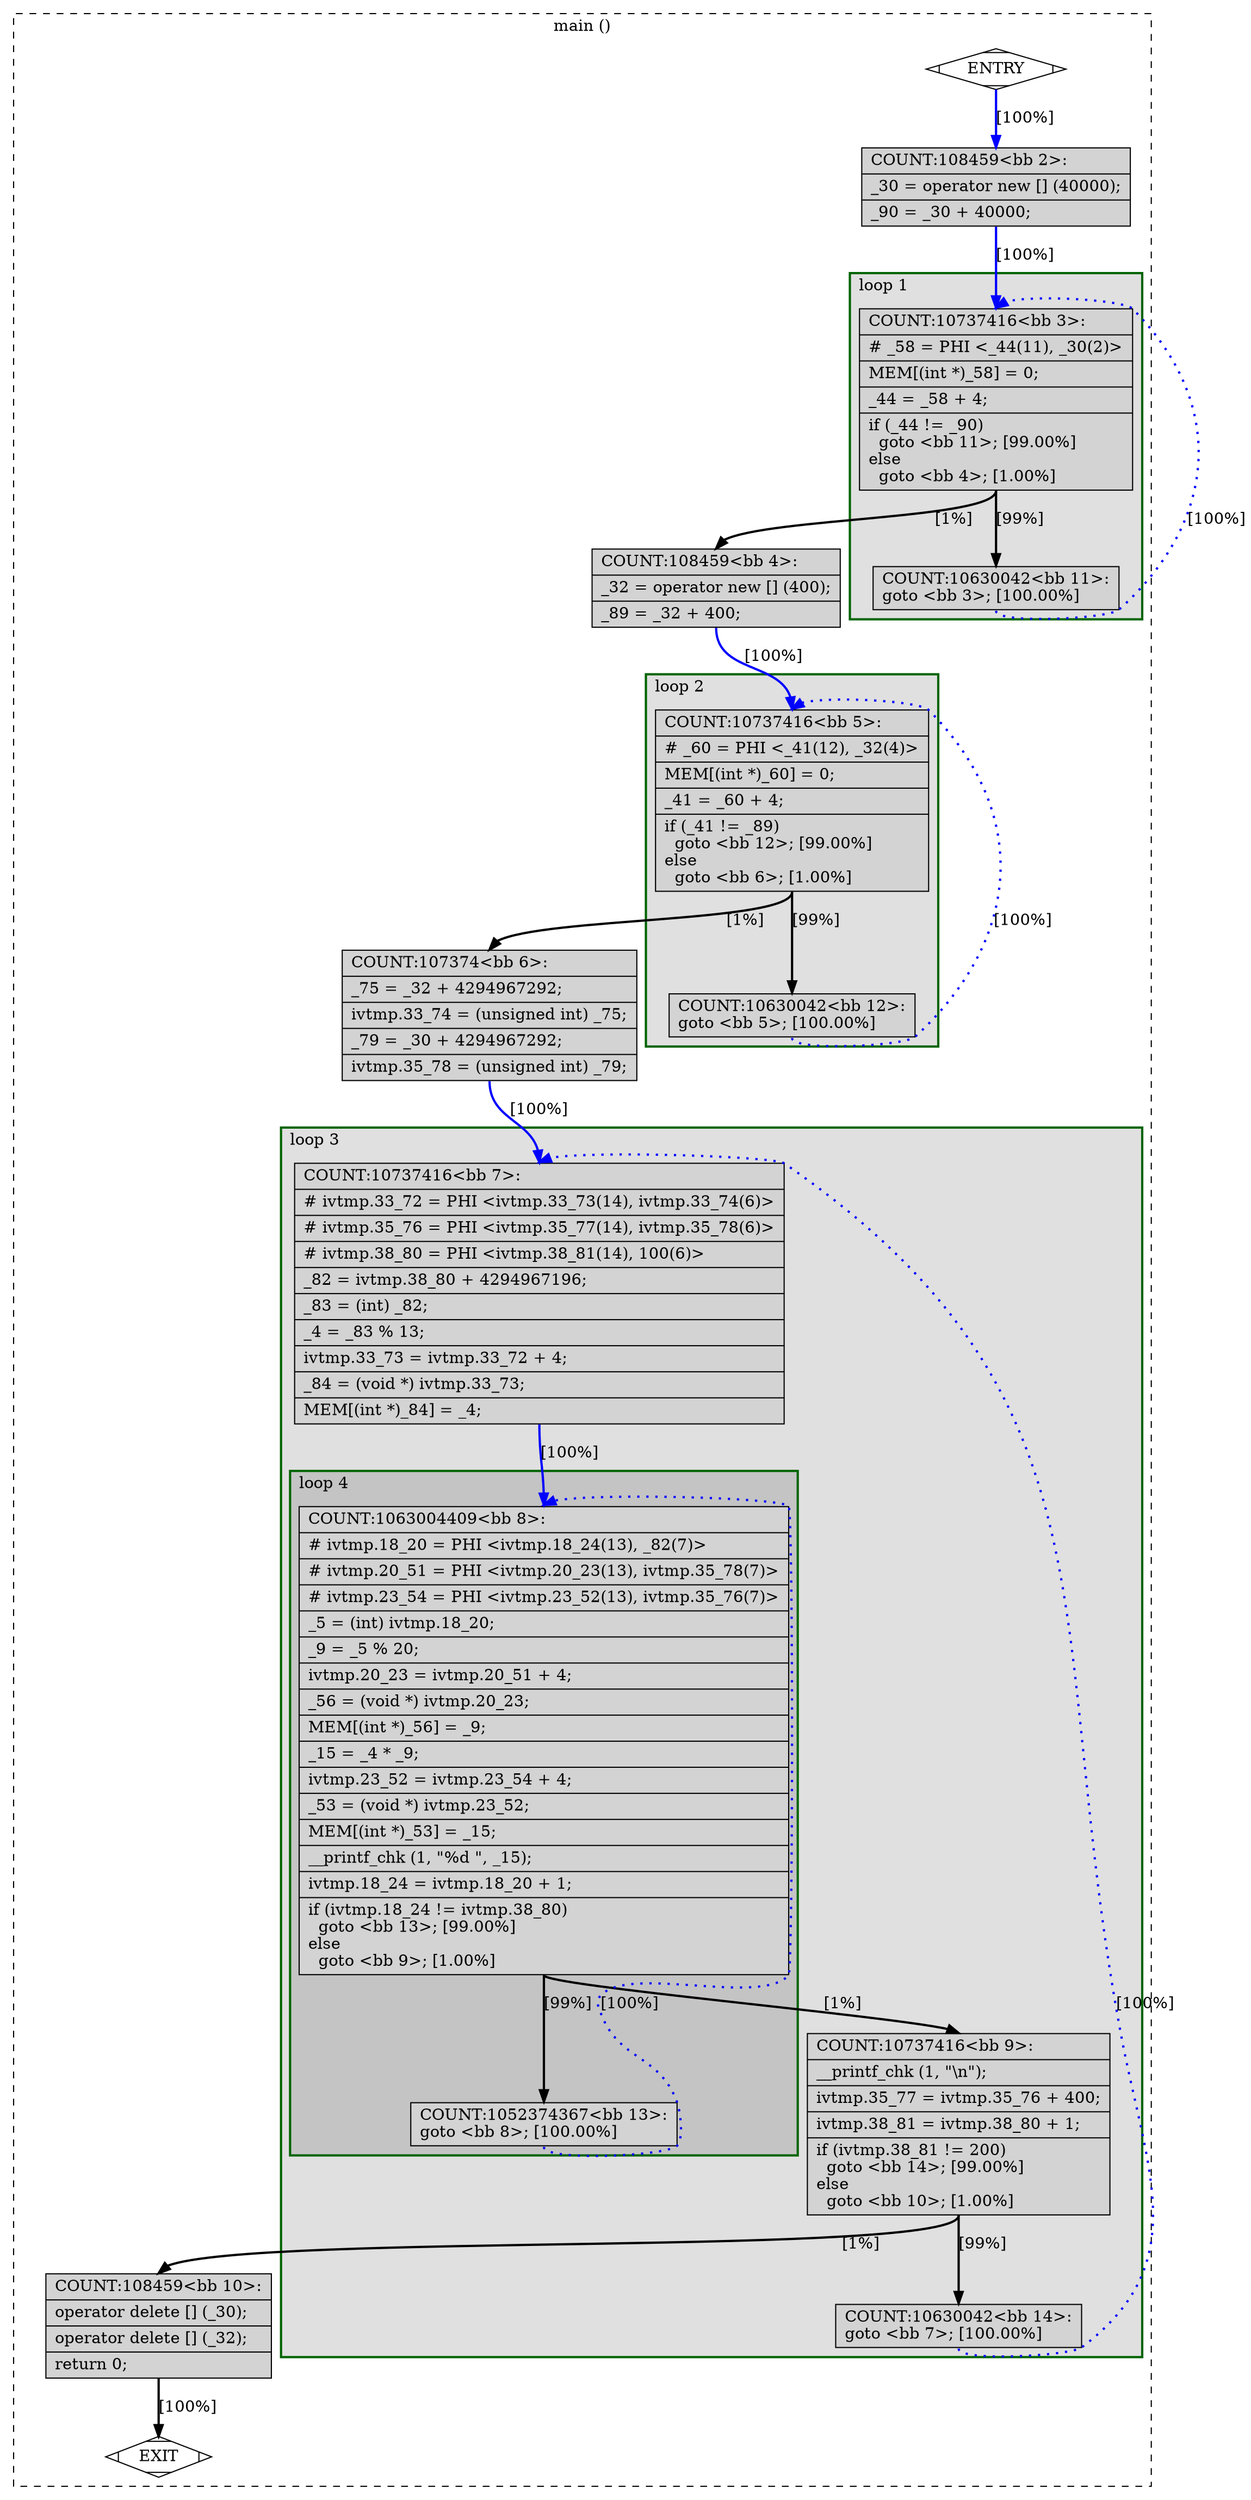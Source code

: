 digraph "a-matmul-v2.cpp.207t.local-pure-const2" {
overlap=false;
subgraph "cluster_main" {
	style="dashed";
	color="black";
	label="main ()";
	subgraph cluster_30_3 {
	style="filled";
	color="darkgreen";
	fillcolor="grey88";
	label="loop 3";
	labeljust=l;
	penwidth=2;
	subgraph cluster_30_4 {
	style="filled";
	color="darkgreen";
	fillcolor="grey77";
	label="loop 4";
	labeljust=l;
	penwidth=2;
	fn_30_basic_block_8 [shape=record,style=filled,fillcolor=lightgrey,label="{COUNT:1063004409\<bb\ 8\>:\l\
|#\ ivtmp.18_20\ =\ PHI\ \<ivtmp.18_24(13),\ _82(7)\>\l\
|#\ ivtmp.20_51\ =\ PHI\ \<ivtmp.20_23(13),\ ivtmp.35_78(7)\>\l\
|#\ ivtmp.23_54\ =\ PHI\ \<ivtmp.23_52(13),\ ivtmp.35_76(7)\>\l\
|_5\ =\ (int)\ ivtmp.18_20;\l\
|_9\ =\ _5\ %\ 20;\l\
|ivtmp.20_23\ =\ ivtmp.20_51\ +\ 4;\l\
|_56\ =\ (void\ *)\ ivtmp.20_23;\l\
|MEM[(int\ *)_56]\ =\ _9;\l\
|_15\ =\ _4\ *\ _9;\l\
|ivtmp.23_52\ =\ ivtmp.23_54\ +\ 4;\l\
|_53\ =\ (void\ *)\ ivtmp.23_52;\l\
|MEM[(int\ *)_53]\ =\ _15;\l\
|__printf_chk\ (1,\ \"%d\ \",\ _15);\l\
|ivtmp.18_24\ =\ ivtmp.18_20\ +\ 1;\l\
|if\ (ivtmp.18_24\ !=\ ivtmp.38_80)\l\
\ \ goto\ \<bb\ 13\>;\ [99.00%]\l\
else\l\
\ \ goto\ \<bb\ 9\>;\ [1.00%]\l\
}"];

	fn_30_basic_block_13 [shape=record,style=filled,fillcolor=lightgrey,label="{COUNT:1052374367\<bb\ 13\>:\l\
goto\ \<bb\ 8\>;\ [100.00%]\l\
}"];

	}
	fn_30_basic_block_7 [shape=record,style=filled,fillcolor=lightgrey,label="{COUNT:10737416\<bb\ 7\>:\l\
|#\ ivtmp.33_72\ =\ PHI\ \<ivtmp.33_73(14),\ ivtmp.33_74(6)\>\l\
|#\ ivtmp.35_76\ =\ PHI\ \<ivtmp.35_77(14),\ ivtmp.35_78(6)\>\l\
|#\ ivtmp.38_80\ =\ PHI\ \<ivtmp.38_81(14),\ 100(6)\>\l\
|_82\ =\ ivtmp.38_80\ +\ 4294967196;\l\
|_83\ =\ (int)\ _82;\l\
|_4\ =\ _83\ %\ 13;\l\
|ivtmp.33_73\ =\ ivtmp.33_72\ +\ 4;\l\
|_84\ =\ (void\ *)\ ivtmp.33_73;\l\
|MEM[(int\ *)_84]\ =\ _4;\l\
}"];

	fn_30_basic_block_9 [shape=record,style=filled,fillcolor=lightgrey,label="{COUNT:10737416\<bb\ 9\>:\l\
|__printf_chk\ (1,\ \"\\n\");\l\
|ivtmp.35_77\ =\ ivtmp.35_76\ +\ 400;\l\
|ivtmp.38_81\ =\ ivtmp.38_80\ +\ 1;\l\
|if\ (ivtmp.38_81\ !=\ 200)\l\
\ \ goto\ \<bb\ 14\>;\ [99.00%]\l\
else\l\
\ \ goto\ \<bb\ 10\>;\ [1.00%]\l\
}"];

	fn_30_basic_block_14 [shape=record,style=filled,fillcolor=lightgrey,label="{COUNT:10630042\<bb\ 14\>:\l\
goto\ \<bb\ 7\>;\ [100.00%]\l\
}"];

	}
	subgraph cluster_30_2 {
	style="filled";
	color="darkgreen";
	fillcolor="grey88";
	label="loop 2";
	labeljust=l;
	penwidth=2;
	fn_30_basic_block_5 [shape=record,style=filled,fillcolor=lightgrey,label="{COUNT:10737416\<bb\ 5\>:\l\
|#\ _60\ =\ PHI\ \<_41(12),\ _32(4)\>\l\
|MEM[(int\ *)_60]\ =\ 0;\l\
|_41\ =\ _60\ +\ 4;\l\
|if\ (_41\ !=\ _89)\l\
\ \ goto\ \<bb\ 12\>;\ [99.00%]\l\
else\l\
\ \ goto\ \<bb\ 6\>;\ [1.00%]\l\
}"];

	fn_30_basic_block_12 [shape=record,style=filled,fillcolor=lightgrey,label="{COUNT:10630042\<bb\ 12\>:\l\
goto\ \<bb\ 5\>;\ [100.00%]\l\
}"];

	}
	subgraph cluster_30_1 {
	style="filled";
	color="darkgreen";
	fillcolor="grey88";
	label="loop 1";
	labeljust=l;
	penwidth=2;
	fn_30_basic_block_3 [shape=record,style=filled,fillcolor=lightgrey,label="{COUNT:10737416\<bb\ 3\>:\l\
|#\ _58\ =\ PHI\ \<_44(11),\ _30(2)\>\l\
|MEM[(int\ *)_58]\ =\ 0;\l\
|_44\ =\ _58\ +\ 4;\l\
|if\ (_44\ !=\ _90)\l\
\ \ goto\ \<bb\ 11\>;\ [99.00%]\l\
else\l\
\ \ goto\ \<bb\ 4\>;\ [1.00%]\l\
}"];

	fn_30_basic_block_11 [shape=record,style=filled,fillcolor=lightgrey,label="{COUNT:10630042\<bb\ 11\>:\l\
goto\ \<bb\ 3\>;\ [100.00%]\l\
}"];

	}
	fn_30_basic_block_0 [shape=Mdiamond,style=filled,fillcolor=white,label="ENTRY"];

	fn_30_basic_block_1 [shape=Mdiamond,style=filled,fillcolor=white,label="EXIT"];

	fn_30_basic_block_2 [shape=record,style=filled,fillcolor=lightgrey,label="{COUNT:108459\<bb\ 2\>:\l\
|_30\ =\ operator\ new\ []\ (40000);\l\
|_90\ =\ _30\ +\ 40000;\l\
}"];

	fn_30_basic_block_4 [shape=record,style=filled,fillcolor=lightgrey,label="{COUNT:108459\<bb\ 4\>:\l\
|_32\ =\ operator\ new\ []\ (400);\l\
|_89\ =\ _32\ +\ 400;\l\
}"];

	fn_30_basic_block_6 [shape=record,style=filled,fillcolor=lightgrey,label="{COUNT:107374\<bb\ 6\>:\l\
|_75\ =\ _32\ +\ 4294967292;\l\
|ivtmp.33_74\ =\ (unsigned\ int)\ _75;\l\
|_79\ =\ _30\ +\ 4294967292;\l\
|ivtmp.35_78\ =\ (unsigned\ int)\ _79;\l\
}"];

	fn_30_basic_block_10 [shape=record,style=filled,fillcolor=lightgrey,label="{COUNT:108459\<bb\ 10\>:\l\
|operator\ delete\ []\ (_30);\l\
|operator\ delete\ []\ (_32);\l\
|return\ 0;\l\
}"];

	fn_30_basic_block_0:s -> fn_30_basic_block_2:n [style="solid,bold",color=blue,weight=100,constraint=true,label="[100%]"];
	fn_30_basic_block_2:s -> fn_30_basic_block_3:n [style="solid,bold",color=blue,weight=100,constraint=true,label="[100%]"];
	fn_30_basic_block_3:s -> fn_30_basic_block_11:n [style="solid,bold",color=black,weight=10,constraint=true,label="[99%]"];
	fn_30_basic_block_3:s -> fn_30_basic_block_4:n [style="solid,bold",color=black,weight=10,constraint=true,label="[1%]"];
	fn_30_basic_block_11:s -> fn_30_basic_block_3:n [style="dotted,bold",color=blue,weight=10,constraint=false,label="[100%]"];
	fn_30_basic_block_4:s -> fn_30_basic_block_5:n [style="solid,bold",color=blue,weight=100,constraint=true,label="[100%]"];
	fn_30_basic_block_5:s -> fn_30_basic_block_12:n [style="solid,bold",color=black,weight=10,constraint=true,label="[99%]"];
	fn_30_basic_block_5:s -> fn_30_basic_block_6:n [style="solid,bold",color=black,weight=10,constraint=true,label="[1%]"];
	fn_30_basic_block_12:s -> fn_30_basic_block_5:n [style="dotted,bold",color=blue,weight=10,constraint=false,label="[100%]"];
	fn_30_basic_block_6:s -> fn_30_basic_block_7:n [style="solid,bold",color=blue,weight=100,constraint=true,label="[100%]"];
	fn_30_basic_block_7:s -> fn_30_basic_block_8:n [style="solid,bold",color=blue,weight=100,constraint=true,label="[100%]"];
	fn_30_basic_block_8:s -> fn_30_basic_block_13:n [style="solid,bold",color=black,weight=10,constraint=true,label="[99%]"];
	fn_30_basic_block_8:s -> fn_30_basic_block_9:n [style="solid,bold",color=black,weight=10,constraint=true,label="[1%]"];
	fn_30_basic_block_13:s -> fn_30_basic_block_8:n [style="dotted,bold",color=blue,weight=10,constraint=false,label="[100%]"];
	fn_30_basic_block_9:s -> fn_30_basic_block_14:n [style="solid,bold",color=black,weight=10,constraint=true,label="[99%]"];
	fn_30_basic_block_9:s -> fn_30_basic_block_10:n [style="solid,bold",color=black,weight=10,constraint=true,label="[1%]"];
	fn_30_basic_block_14:s -> fn_30_basic_block_7:n [style="dotted,bold",color=blue,weight=10,constraint=false,label="[100%]"];
	fn_30_basic_block_10:s -> fn_30_basic_block_1:n [style="solid,bold",color=black,weight=10,constraint=true,label="[100%]"];
	fn_30_basic_block_0:s -> fn_30_basic_block_1:n [style="invis",constraint=true];
}
}
